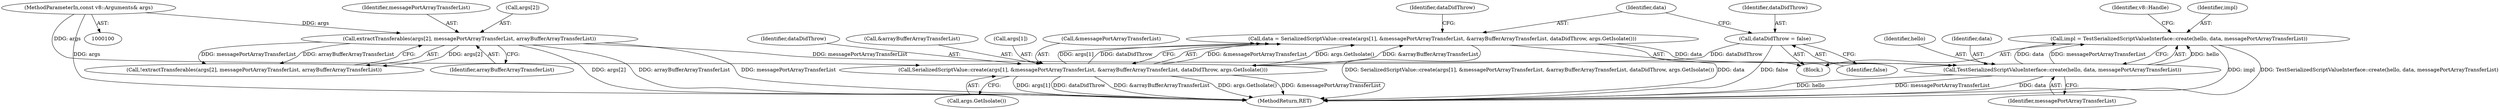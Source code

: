 digraph "0_Chrome_e9372a1bfd3588a80fcf49aa07321f0971dd6091_42@API" {
"1000164" [label="(Call,impl = TestSerializedScriptValueInterface::create(hello, data, messagePortArrayTransferList))"];
"1000166" [label="(Call,TestSerializedScriptValueInterface::create(hello, data, messagePortArrayTransferList))"];
"1000147" [label="(Call,data = SerializedScriptValue::create(args[1], &messagePortArrayTransferList, &arrayBufferArrayTransferList, dataDidThrow, args.GetIsolate()))"];
"1000149" [label="(Call,SerializedScriptValue::create(args[1], &messagePortArrayTransferList, &arrayBufferArrayTransferList, dataDidThrow, args.GetIsolate()))"];
"1000101" [label="(MethodParameterIn,const v8::Arguments& args)"];
"1000143" [label="(Call,dataDidThrow = false)"];
"1000133" [label="(Call,extractTransferables(args[2], messagePortArrayTransferList, arrayBufferArrayTransferList))"];
"1000149" [label="(Call,SerializedScriptValue::create(args[1], &messagePortArrayTransferList, &arrayBufferArrayTransferList, dataDidThrow, args.GetIsolate()))"];
"1000158" [label="(Call,args.GetIsolate())"];
"1000165" [label="(Identifier,impl)"];
"1000169" [label="(Identifier,messagePortArrayTransferList)"];
"1000160" [label="(Identifier,dataDidThrow)"];
"1000172" [label="(Identifier,v8::Handle)"];
"1000132" [label="(Call,!extractTransferables(args[2], messagePortArrayTransferList, arrayBufferArrayTransferList))"];
"1000167" [label="(Identifier,hello)"];
"1000148" [label="(Identifier,data)"];
"1000143" [label="(Call,dataDidThrow = false)"];
"1000157" [label="(Identifier,dataDidThrow)"];
"1000134" [label="(Call,args[2])"];
"1000155" [label="(Call,&arrayBufferArrayTransferList)"];
"1000144" [label="(Identifier,dataDidThrow)"];
"1000102" [label="(Block,)"];
"1000147" [label="(Call,data = SerializedScriptValue::create(args[1], &messagePortArrayTransferList, &arrayBufferArrayTransferList, dataDidThrow, args.GetIsolate()))"];
"1000150" [label="(Call,args[1])"];
"1000168" [label="(Identifier,data)"];
"1000166" [label="(Call,TestSerializedScriptValueInterface::create(hello, data, messagePortArrayTransferList))"];
"1000133" [label="(Call,extractTransferables(args[2], messagePortArrayTransferList, arrayBufferArrayTransferList))"];
"1000184" [label="(MethodReturn,RET)"];
"1000138" [label="(Identifier,arrayBufferArrayTransferList)"];
"1000164" [label="(Call,impl = TestSerializedScriptValueInterface::create(hello, data, messagePortArrayTransferList))"];
"1000137" [label="(Identifier,messagePortArrayTransferList)"];
"1000101" [label="(MethodParameterIn,const v8::Arguments& args)"];
"1000153" [label="(Call,&messagePortArrayTransferList)"];
"1000145" [label="(Identifier,false)"];
"1000164" -> "1000102"  [label="AST: "];
"1000164" -> "1000166"  [label="CFG: "];
"1000165" -> "1000164"  [label="AST: "];
"1000166" -> "1000164"  [label="AST: "];
"1000172" -> "1000164"  [label="CFG: "];
"1000164" -> "1000184"  [label="DDG: impl"];
"1000164" -> "1000184"  [label="DDG: TestSerializedScriptValueInterface::create(hello, data, messagePortArrayTransferList)"];
"1000166" -> "1000164"  [label="DDG: hello"];
"1000166" -> "1000164"  [label="DDG: data"];
"1000166" -> "1000164"  [label="DDG: messagePortArrayTransferList"];
"1000166" -> "1000169"  [label="CFG: "];
"1000167" -> "1000166"  [label="AST: "];
"1000168" -> "1000166"  [label="AST: "];
"1000169" -> "1000166"  [label="AST: "];
"1000166" -> "1000184"  [label="DDG: messagePortArrayTransferList"];
"1000166" -> "1000184"  [label="DDG: data"];
"1000166" -> "1000184"  [label="DDG: hello"];
"1000147" -> "1000166"  [label="DDG: data"];
"1000133" -> "1000166"  [label="DDG: messagePortArrayTransferList"];
"1000147" -> "1000102"  [label="AST: "];
"1000147" -> "1000149"  [label="CFG: "];
"1000148" -> "1000147"  [label="AST: "];
"1000149" -> "1000147"  [label="AST: "];
"1000160" -> "1000147"  [label="CFG: "];
"1000147" -> "1000184"  [label="DDG: SerializedScriptValue::create(args[1], &messagePortArrayTransferList, &arrayBufferArrayTransferList, dataDidThrow, args.GetIsolate())"];
"1000147" -> "1000184"  [label="DDG: data"];
"1000149" -> "1000147"  [label="DDG: &messagePortArrayTransferList"];
"1000149" -> "1000147"  [label="DDG: args.GetIsolate()"];
"1000149" -> "1000147"  [label="DDG: &arrayBufferArrayTransferList"];
"1000149" -> "1000147"  [label="DDG: args[1]"];
"1000149" -> "1000147"  [label="DDG: dataDidThrow"];
"1000149" -> "1000158"  [label="CFG: "];
"1000150" -> "1000149"  [label="AST: "];
"1000153" -> "1000149"  [label="AST: "];
"1000155" -> "1000149"  [label="AST: "];
"1000157" -> "1000149"  [label="AST: "];
"1000158" -> "1000149"  [label="AST: "];
"1000149" -> "1000184"  [label="DDG: dataDidThrow"];
"1000149" -> "1000184"  [label="DDG: &arrayBufferArrayTransferList"];
"1000149" -> "1000184"  [label="DDG: args.GetIsolate()"];
"1000149" -> "1000184"  [label="DDG: &messagePortArrayTransferList"];
"1000149" -> "1000184"  [label="DDG: args[1]"];
"1000101" -> "1000149"  [label="DDG: args"];
"1000143" -> "1000149"  [label="DDG: dataDidThrow"];
"1000101" -> "1000100"  [label="AST: "];
"1000101" -> "1000184"  [label="DDG: args"];
"1000101" -> "1000133"  [label="DDG: args"];
"1000143" -> "1000102"  [label="AST: "];
"1000143" -> "1000145"  [label="CFG: "];
"1000144" -> "1000143"  [label="AST: "];
"1000145" -> "1000143"  [label="AST: "];
"1000148" -> "1000143"  [label="CFG: "];
"1000143" -> "1000184"  [label="DDG: false"];
"1000133" -> "1000132"  [label="AST: "];
"1000133" -> "1000138"  [label="CFG: "];
"1000134" -> "1000133"  [label="AST: "];
"1000137" -> "1000133"  [label="AST: "];
"1000138" -> "1000133"  [label="AST: "];
"1000132" -> "1000133"  [label="CFG: "];
"1000133" -> "1000184"  [label="DDG: args[2]"];
"1000133" -> "1000184"  [label="DDG: arrayBufferArrayTransferList"];
"1000133" -> "1000184"  [label="DDG: messagePortArrayTransferList"];
"1000133" -> "1000132"  [label="DDG: args[2]"];
"1000133" -> "1000132"  [label="DDG: messagePortArrayTransferList"];
"1000133" -> "1000132"  [label="DDG: arrayBufferArrayTransferList"];
}
